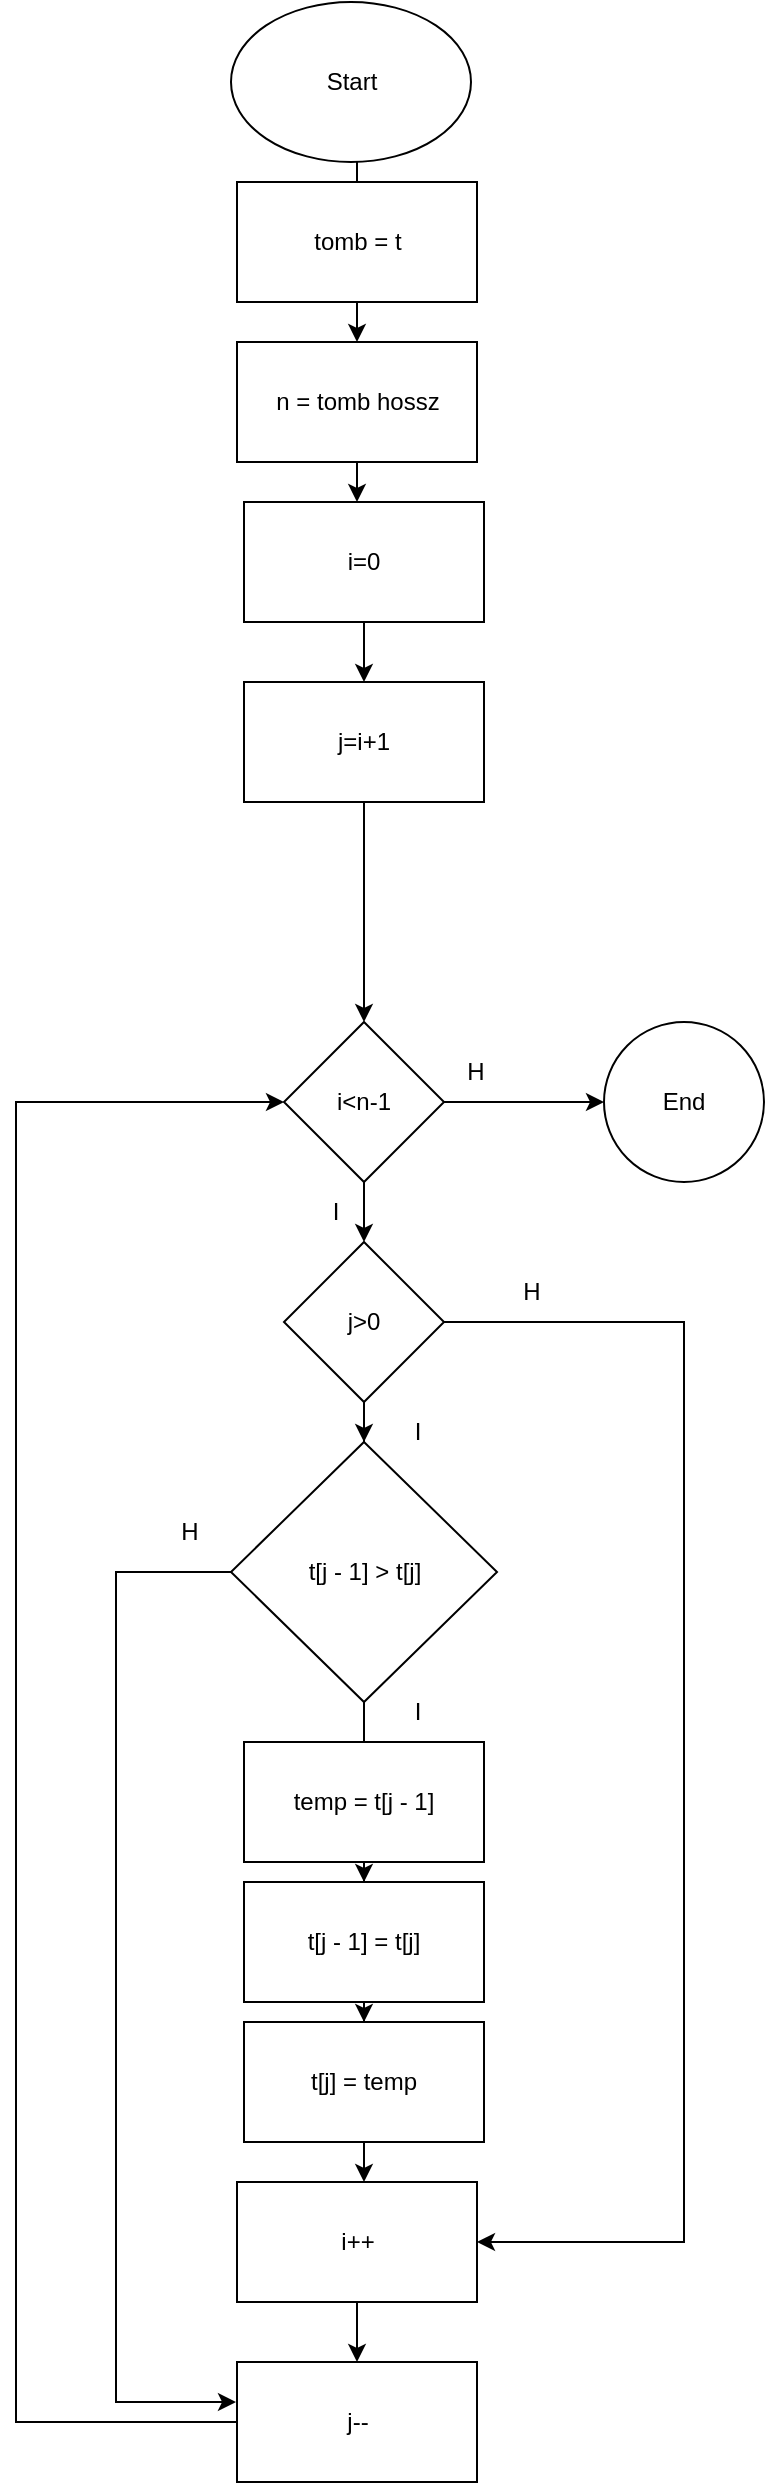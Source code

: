<mxfile version="21.3.7" type="device">
  <diagram id="C5RBs43oDa-KdzZeNtuy" name="Page-1">
    <mxGraphModel dx="2607" dy="1462" grid="1" gridSize="10" guides="1" tooltips="1" connect="1" arrows="1" fold="1" page="1" pageScale="1" pageWidth="827" pageHeight="1169" math="0" shadow="0">
      <root>
        <mxCell id="WIyWlLk6GJQsqaUBKTNV-0" />
        <mxCell id="WIyWlLk6GJQsqaUBKTNV-1" parent="WIyWlLk6GJQsqaUBKTNV-0" />
        <mxCell id="J72FVbuW-tCd0rZO3Z4A-33" value="" style="edgeStyle=orthogonalEdgeStyle;rounded=0;orthogonalLoop=1;jettySize=auto;html=1;" parent="WIyWlLk6GJQsqaUBKTNV-1" source="J72FVbuW-tCd0rZO3Z4A-65" target="J72FVbuW-tCd0rZO3Z4A-36" edge="1">
          <mxGeometry relative="1" as="geometry">
            <Array as="points">
              <mxPoint x="260.5" y="320" />
              <mxPoint x="260.5" y="320" />
            </Array>
          </mxGeometry>
        </mxCell>
        <mxCell id="J72FVbuW-tCd0rZO3Z4A-34" value="Start&lt;br&gt;" style="ellipse;whiteSpace=wrap;html=1;" parent="WIyWlLk6GJQsqaUBKTNV-1" vertex="1">
          <mxGeometry x="197.5" y="130" width="120" height="80" as="geometry" />
        </mxCell>
        <mxCell id="J72FVbuW-tCd0rZO3Z4A-35" value="" style="edgeStyle=orthogonalEdgeStyle;rounded=0;orthogonalLoop=1;jettySize=auto;html=1;" parent="WIyWlLk6GJQsqaUBKTNV-1" source="J72FVbuW-tCd0rZO3Z4A-36" target="J72FVbuW-tCd0rZO3Z4A-38" edge="1">
          <mxGeometry relative="1" as="geometry" />
        </mxCell>
        <mxCell id="J72FVbuW-tCd0rZO3Z4A-36" value="i=0" style="whiteSpace=wrap;html=1;" parent="WIyWlLk6GJQsqaUBKTNV-1" vertex="1">
          <mxGeometry x="204" y="380" width="120" height="60" as="geometry" />
        </mxCell>
        <mxCell id="J72FVbuW-tCd0rZO3Z4A-37" value="" style="edgeStyle=orthogonalEdgeStyle;rounded=0;orthogonalLoop=1;jettySize=auto;html=1;" parent="WIyWlLk6GJQsqaUBKTNV-1" source="J72FVbuW-tCd0rZO3Z4A-38" target="J72FVbuW-tCd0rZO3Z4A-41" edge="1">
          <mxGeometry relative="1" as="geometry" />
        </mxCell>
        <mxCell id="J72FVbuW-tCd0rZO3Z4A-38" value="j=i+1" style="whiteSpace=wrap;html=1;" parent="WIyWlLk6GJQsqaUBKTNV-1" vertex="1">
          <mxGeometry x="204" y="470" width="120" height="60" as="geometry" />
        </mxCell>
        <mxCell id="J72FVbuW-tCd0rZO3Z4A-39" value="" style="edgeStyle=orthogonalEdgeStyle;rounded=0;orthogonalLoop=1;jettySize=auto;html=1;" parent="WIyWlLk6GJQsqaUBKTNV-1" source="J72FVbuW-tCd0rZO3Z4A-41" target="J72FVbuW-tCd0rZO3Z4A-42" edge="1">
          <mxGeometry relative="1" as="geometry" />
        </mxCell>
        <mxCell id="J72FVbuW-tCd0rZO3Z4A-40" value="" style="edgeStyle=orthogonalEdgeStyle;rounded=0;orthogonalLoop=1;jettySize=auto;html=1;" parent="WIyWlLk6GJQsqaUBKTNV-1" source="J72FVbuW-tCd0rZO3Z4A-55" target="J72FVbuW-tCd0rZO3Z4A-45" edge="1">
          <mxGeometry relative="1" as="geometry">
            <Array as="points">
              <mxPoint x="264" y="1070" />
              <mxPoint x="264" y="1070" />
            </Array>
          </mxGeometry>
        </mxCell>
        <mxCell id="J72FVbuW-tCd0rZO3Z4A-41" value="i&amp;lt;n-1" style="rhombus;whiteSpace=wrap;html=1;" parent="WIyWlLk6GJQsqaUBKTNV-1" vertex="1">
          <mxGeometry x="224" y="640" width="80" height="80" as="geometry" />
        </mxCell>
        <mxCell id="J72FVbuW-tCd0rZO3Z4A-42" value="End&lt;br&gt;" style="ellipse;whiteSpace=wrap;html=1;" parent="WIyWlLk6GJQsqaUBKTNV-1" vertex="1">
          <mxGeometry x="384" y="640" width="80" height="80" as="geometry" />
        </mxCell>
        <mxCell id="J72FVbuW-tCd0rZO3Z4A-46" value="I&lt;br&gt;" style="text;html=1;strokeColor=none;fillColor=none;align=center;verticalAlign=middle;whiteSpace=wrap;rounded=0;" parent="WIyWlLk6GJQsqaUBKTNV-1" vertex="1">
          <mxGeometry x="220" y="720" width="60" height="30" as="geometry" />
        </mxCell>
        <mxCell id="J72FVbuW-tCd0rZO3Z4A-47" style="edgeStyle=orthogonalEdgeStyle;rounded=0;orthogonalLoop=1;jettySize=auto;html=1;entryX=1;entryY=0.5;entryDx=0;entryDy=0;" parent="WIyWlLk6GJQsqaUBKTNV-1" source="J72FVbuW-tCd0rZO3Z4A-49" target="J72FVbuW-tCd0rZO3Z4A-45" edge="1">
          <mxGeometry relative="1" as="geometry">
            <Array as="points">
              <mxPoint x="424" y="790" />
              <mxPoint x="424" y="1250" />
            </Array>
          </mxGeometry>
        </mxCell>
        <mxCell id="-89YDD1cex1BwjgW7s4e-5" value="" style="edgeStyle=orthogonalEdgeStyle;rounded=0;orthogonalLoop=1;jettySize=auto;html=1;" edge="1" parent="WIyWlLk6GJQsqaUBKTNV-1" source="J72FVbuW-tCd0rZO3Z4A-45" target="J72FVbuW-tCd0rZO3Z4A-52">
          <mxGeometry relative="1" as="geometry" />
        </mxCell>
        <mxCell id="J72FVbuW-tCd0rZO3Z4A-45" value="i++&lt;br&gt;" style="whiteSpace=wrap;html=1;" parent="WIyWlLk6GJQsqaUBKTNV-1" vertex="1">
          <mxGeometry x="200.5" y="1220" width="120" height="60" as="geometry" />
        </mxCell>
        <mxCell id="J72FVbuW-tCd0rZO3Z4A-50" value="H" style="text;html=1;strokeColor=none;fillColor=none;align=center;verticalAlign=middle;whiteSpace=wrap;rounded=0;" parent="WIyWlLk6GJQsqaUBKTNV-1" vertex="1">
          <mxGeometry x="290" y="650" width="60" height="30" as="geometry" />
        </mxCell>
        <mxCell id="-89YDD1cex1BwjgW7s4e-6" style="edgeStyle=orthogonalEdgeStyle;rounded=0;orthogonalLoop=1;jettySize=auto;html=1;entryX=0;entryY=0.5;entryDx=0;entryDy=0;" edge="1" parent="WIyWlLk6GJQsqaUBKTNV-1" source="J72FVbuW-tCd0rZO3Z4A-52" target="J72FVbuW-tCd0rZO3Z4A-41">
          <mxGeometry relative="1" as="geometry">
            <mxPoint x="220" y="680" as="targetPoint" />
            <Array as="points">
              <mxPoint x="90" y="1340" />
              <mxPoint x="90" y="680" />
            </Array>
          </mxGeometry>
        </mxCell>
        <mxCell id="J72FVbuW-tCd0rZO3Z4A-52" value="j--" style="whiteSpace=wrap;html=1;" parent="WIyWlLk6GJQsqaUBKTNV-1" vertex="1">
          <mxGeometry x="200.5" y="1310" width="120" height="60" as="geometry" />
        </mxCell>
        <mxCell id="J72FVbuW-tCd0rZO3Z4A-54" style="edgeStyle=orthogonalEdgeStyle;rounded=0;orthogonalLoop=1;jettySize=auto;html=1;" parent="WIyWlLk6GJQsqaUBKTNV-1" source="J72FVbuW-tCd0rZO3Z4A-55" edge="1">
          <mxGeometry relative="1" as="geometry">
            <mxPoint x="200" y="1330" as="targetPoint" />
            <Array as="points">
              <mxPoint x="140" y="915" />
              <mxPoint x="140" y="1330" />
            </Array>
          </mxGeometry>
        </mxCell>
        <mxCell id="J72FVbuW-tCd0rZO3Z4A-56" value="" style="edgeStyle=orthogonalEdgeStyle;rounded=0;orthogonalLoop=1;jettySize=auto;html=1;" parent="WIyWlLk6GJQsqaUBKTNV-1" source="J72FVbuW-tCd0rZO3Z4A-57" target="J72FVbuW-tCd0rZO3Z4A-59" edge="1">
          <mxGeometry relative="1" as="geometry" />
        </mxCell>
        <mxCell id="J72FVbuW-tCd0rZO3Z4A-57" value="temp = t[j - 1]" style="whiteSpace=wrap;html=1;" parent="WIyWlLk6GJQsqaUBKTNV-1" vertex="1">
          <mxGeometry x="204" y="1000" width="120" height="60" as="geometry" />
        </mxCell>
        <mxCell id="J72FVbuW-tCd0rZO3Z4A-58" value="" style="edgeStyle=orthogonalEdgeStyle;rounded=0;orthogonalLoop=1;jettySize=auto;html=1;" parent="WIyWlLk6GJQsqaUBKTNV-1" source="J72FVbuW-tCd0rZO3Z4A-59" target="J72FVbuW-tCd0rZO3Z4A-61" edge="1">
          <mxGeometry relative="1" as="geometry" />
        </mxCell>
        <mxCell id="J72FVbuW-tCd0rZO3Z4A-59" value="t[j - 1] = t[j]" style="whiteSpace=wrap;html=1;" parent="WIyWlLk6GJQsqaUBKTNV-1" vertex="1">
          <mxGeometry x="204" y="1070" width="120" height="60" as="geometry" />
        </mxCell>
        <mxCell id="J72FVbuW-tCd0rZO3Z4A-61" value="t[j] = temp" style="whiteSpace=wrap;html=1;" parent="WIyWlLk6GJQsqaUBKTNV-1" vertex="1">
          <mxGeometry x="204" y="1140" width="120" height="60" as="geometry" />
        </mxCell>
        <mxCell id="J72FVbuW-tCd0rZO3Z4A-62" value="I&lt;br&gt;" style="text;html=1;strokeColor=none;fillColor=none;align=center;verticalAlign=middle;whiteSpace=wrap;rounded=0;" parent="WIyWlLk6GJQsqaUBKTNV-1" vertex="1">
          <mxGeometry x="260.5" y="970" width="60" height="30" as="geometry" />
        </mxCell>
        <mxCell id="J72FVbuW-tCd0rZO3Z4A-63" value="H&lt;br&gt;" style="text;html=1;strokeColor=none;fillColor=none;align=center;verticalAlign=middle;whiteSpace=wrap;rounded=0;" parent="WIyWlLk6GJQsqaUBKTNV-1" vertex="1">
          <mxGeometry x="147" y="880" width="60" height="30" as="geometry" />
        </mxCell>
        <mxCell id="J72FVbuW-tCd0rZO3Z4A-64" value="" style="edgeStyle=orthogonalEdgeStyle;rounded=0;orthogonalLoop=1;jettySize=auto;html=1;" parent="WIyWlLk6GJQsqaUBKTNV-1" source="J72FVbuW-tCd0rZO3Z4A-34" target="J72FVbuW-tCd0rZO3Z4A-65" edge="1">
          <mxGeometry relative="1" as="geometry">
            <mxPoint x="260.5" y="290" as="sourcePoint" />
            <mxPoint x="260.5" y="380" as="targetPoint" />
            <Array as="points">
              <mxPoint x="260.5" y="290" />
              <mxPoint x="260.5" y="290" />
            </Array>
          </mxGeometry>
        </mxCell>
        <mxCell id="J72FVbuW-tCd0rZO3Z4A-65" value="n = tomb hossz" style="rounded=0;whiteSpace=wrap;html=1;" parent="WIyWlLk6GJQsqaUBKTNV-1" vertex="1">
          <mxGeometry x="200.5" y="300" width="120" height="60" as="geometry" />
        </mxCell>
        <mxCell id="-89YDD1cex1BwjgW7s4e-0" value="tomb = t" style="rounded=0;whiteSpace=wrap;html=1;" vertex="1" parent="WIyWlLk6GJQsqaUBKTNV-1">
          <mxGeometry x="200.5" y="220" width="120" height="60" as="geometry" />
        </mxCell>
        <mxCell id="-89YDD1cex1BwjgW7s4e-2" value="" style="edgeStyle=orthogonalEdgeStyle;rounded=0;orthogonalLoop=1;jettySize=auto;html=1;" edge="1" parent="WIyWlLk6GJQsqaUBKTNV-1" source="J72FVbuW-tCd0rZO3Z4A-41" target="J72FVbuW-tCd0rZO3Z4A-49">
          <mxGeometry relative="1" as="geometry">
            <mxPoint x="264" y="650" as="sourcePoint" />
            <mxPoint x="267" y="1220" as="targetPoint" />
          </mxGeometry>
        </mxCell>
        <mxCell id="J72FVbuW-tCd0rZO3Z4A-49" value="j&amp;gt;0" style="rhombus;whiteSpace=wrap;html=1;" parent="WIyWlLk6GJQsqaUBKTNV-1" vertex="1">
          <mxGeometry x="224" y="750" width="80" height="80" as="geometry" />
        </mxCell>
        <mxCell id="-89YDD1cex1BwjgW7s4e-3" value="" style="edgeStyle=orthogonalEdgeStyle;rounded=0;orthogonalLoop=1;jettySize=auto;html=1;" edge="1" parent="WIyWlLk6GJQsqaUBKTNV-1" source="J72FVbuW-tCd0rZO3Z4A-49" target="J72FVbuW-tCd0rZO3Z4A-55">
          <mxGeometry relative="1" as="geometry">
            <mxPoint x="270" y="824" as="sourcePoint" />
            <mxPoint x="267" y="1220" as="targetPoint" />
            <Array as="points" />
          </mxGeometry>
        </mxCell>
        <mxCell id="J72FVbuW-tCd0rZO3Z4A-55" value="t[j - 1] &amp;gt; t[j]" style="rhombus;whiteSpace=wrap;html=1;" parent="WIyWlLk6GJQsqaUBKTNV-1" vertex="1">
          <mxGeometry x="197.5" y="850" width="133" height="130" as="geometry" />
        </mxCell>
        <mxCell id="-89YDD1cex1BwjgW7s4e-7" value="H" style="text;html=1;strokeColor=none;fillColor=none;align=center;verticalAlign=middle;whiteSpace=wrap;rounded=0;" vertex="1" parent="WIyWlLk6GJQsqaUBKTNV-1">
          <mxGeometry x="317.5" y="760" width="60" height="30" as="geometry" />
        </mxCell>
        <mxCell id="-89YDD1cex1BwjgW7s4e-8" value="I&lt;br&gt;" style="text;html=1;strokeColor=none;fillColor=none;align=center;verticalAlign=middle;whiteSpace=wrap;rounded=0;" vertex="1" parent="WIyWlLk6GJQsqaUBKTNV-1">
          <mxGeometry x="260.5" y="830" width="60" height="30" as="geometry" />
        </mxCell>
      </root>
    </mxGraphModel>
  </diagram>
</mxfile>
